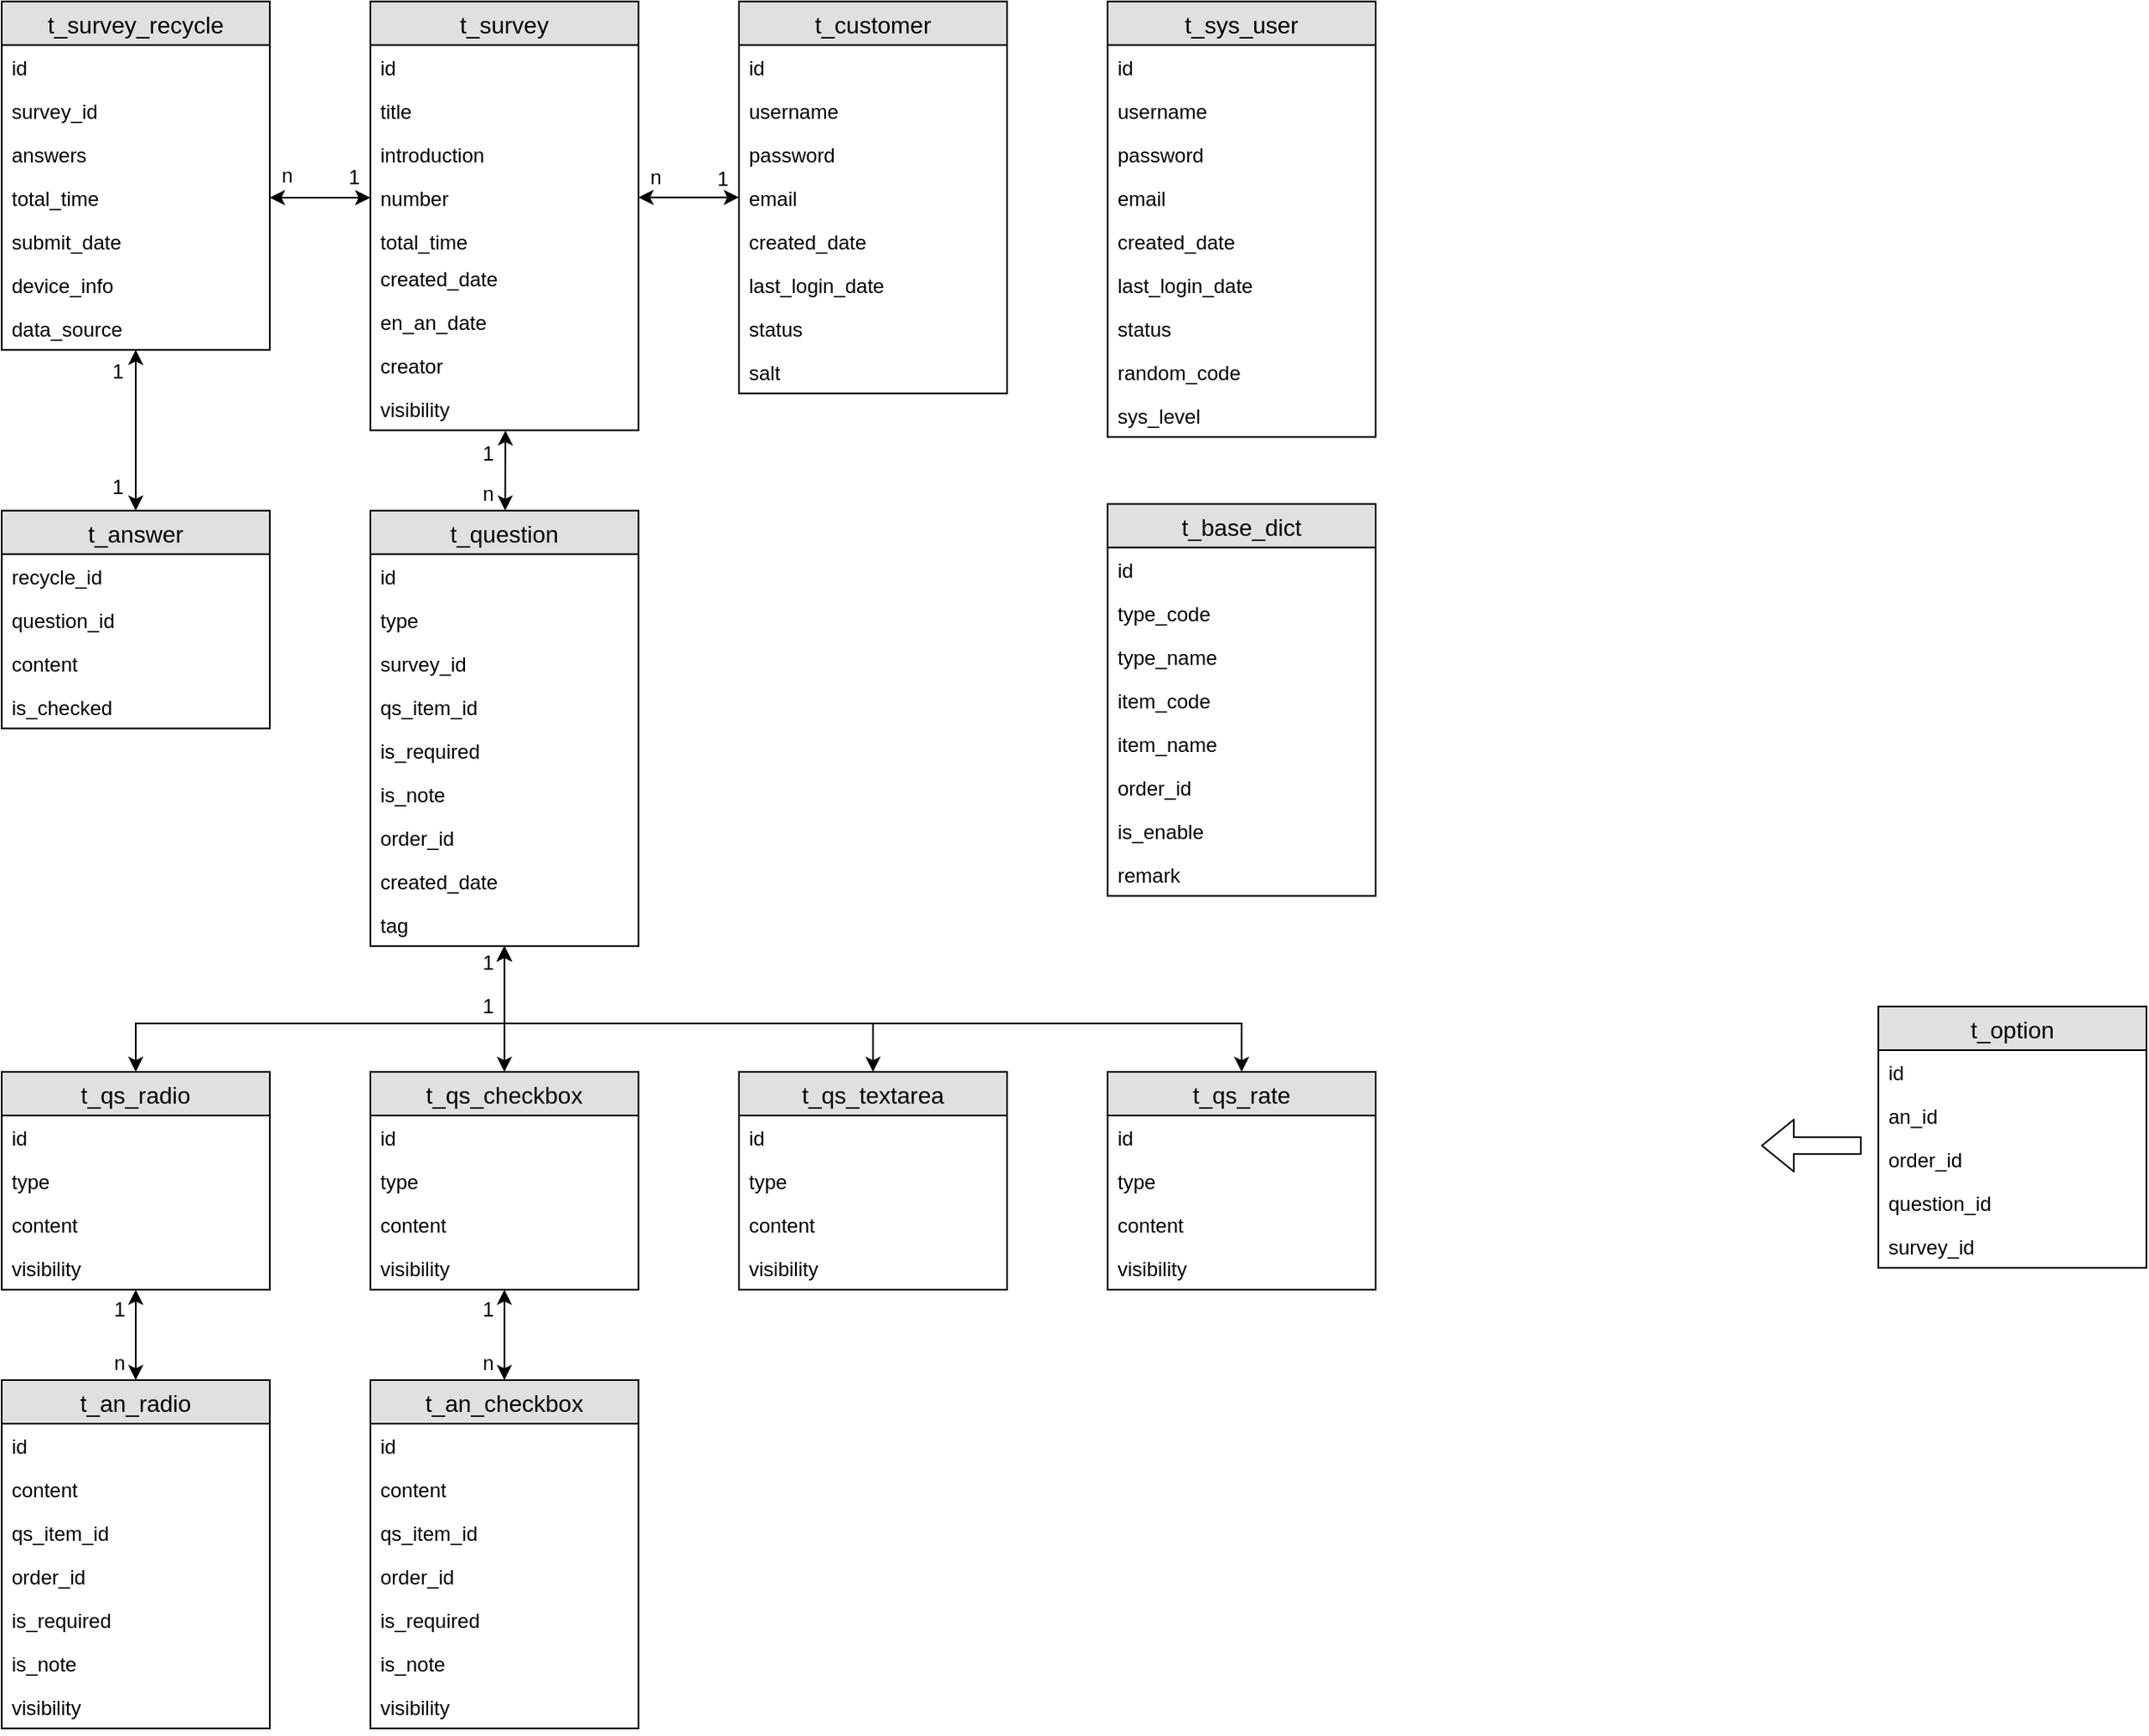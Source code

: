 <mxfile version="12.6.2" type="device"><diagram id="0rWLtjbSL8FNTt7Rvh2m" name="Page-1"><mxGraphModel dx="1730" dy="913" grid="1" gridSize="10" guides="1" tooltips="1" connect="1" arrows="1" fold="1" page="1" pageScale="1" pageWidth="827" pageHeight="1169" math="0" shadow="0"><root><mxCell id="0"/><mxCell id="1" parent="0"/><mxCell id="EdWPZ4gCU2RLRmfFqE2N-202" style="edgeStyle=orthogonalEdgeStyle;rounded=0;orthogonalLoop=1;jettySize=auto;html=1;startArrow=classic;startFill=1;" edge="1" parent="1" source="EdWPZ4gCU2RLRmfFqE2N-94" target="EdWPZ4gCU2RLRmfFqE2N-5"><mxGeometry relative="1" as="geometry"/></mxCell><mxCell id="EdWPZ4gCU2RLRmfFqE2N-1" value="t_survey" style="swimlane;fontStyle=0;childLayout=stackLayout;horizontal=1;startSize=26;fillColor=#e0e0e0;horizontalStack=0;resizeParent=1;resizeParentMax=0;resizeLast=0;collapsible=1;marginBottom=0;swimlaneFillColor=#ffffff;align=center;fontSize=14;" vertex="1" parent="1"><mxGeometry x="300" y="-0.14" width="160" height="256" as="geometry"/></mxCell><mxCell id="EdWPZ4gCU2RLRmfFqE2N-2" value="id" style="text;strokeColor=none;fillColor=none;spacingLeft=4;spacingRight=4;overflow=hidden;rotatable=0;points=[[0,0.5],[1,0.5]];portConstraint=eastwest;fontSize=12;" vertex="1" parent="EdWPZ4gCU2RLRmfFqE2N-1"><mxGeometry y="26" width="160" height="26" as="geometry"/></mxCell><mxCell id="EdWPZ4gCU2RLRmfFqE2N-3" value="title" style="text;strokeColor=none;fillColor=none;spacingLeft=4;spacingRight=4;overflow=hidden;rotatable=0;points=[[0,0.5],[1,0.5]];portConstraint=eastwest;fontSize=12;" vertex="1" parent="EdWPZ4gCU2RLRmfFqE2N-1"><mxGeometry y="52" width="160" height="26" as="geometry"/></mxCell><mxCell id="EdWPZ4gCU2RLRmfFqE2N-4" value="introduction" style="text;strokeColor=none;fillColor=none;spacingLeft=4;spacingRight=4;overflow=hidden;rotatable=0;points=[[0,0.5],[1,0.5]];portConstraint=eastwest;fontSize=12;" vertex="1" parent="EdWPZ4gCU2RLRmfFqE2N-1"><mxGeometry y="78" width="160" height="26" as="geometry"/></mxCell><mxCell id="EdWPZ4gCU2RLRmfFqE2N-5" value="number" style="text;strokeColor=none;fillColor=none;spacingLeft=4;spacingRight=4;overflow=hidden;rotatable=0;points=[[0,0.5],[1,0.5]];portConstraint=eastwest;fontSize=12;" vertex="1" parent="EdWPZ4gCU2RLRmfFqE2N-1"><mxGeometry y="104" width="160" height="26" as="geometry"/></mxCell><mxCell id="EdWPZ4gCU2RLRmfFqE2N-8" value="total_time" style="text;strokeColor=none;fillColor=none;spacingLeft=4;spacingRight=4;overflow=hidden;rotatable=0;points=[[0,0.5],[1,0.5]];portConstraint=eastwest;fontSize=12;" vertex="1" parent="EdWPZ4gCU2RLRmfFqE2N-1"><mxGeometry y="130" width="160" height="22" as="geometry"/></mxCell><mxCell id="EdWPZ4gCU2RLRmfFqE2N-9" value="created_date" style="text;strokeColor=none;fillColor=none;spacingLeft=4;spacingRight=4;overflow=hidden;rotatable=0;points=[[0,0.5],[1,0.5]];portConstraint=eastwest;fontSize=12;" vertex="1" parent="EdWPZ4gCU2RLRmfFqE2N-1"><mxGeometry y="152" width="160" height="26" as="geometry"/></mxCell><mxCell id="EdWPZ4gCU2RLRmfFqE2N-7" value="en_an_date" style="text;strokeColor=none;fillColor=none;spacingLeft=4;spacingRight=4;overflow=hidden;rotatable=0;points=[[0,0.5],[1,0.5]];portConstraint=eastwest;fontSize=12;" vertex="1" parent="EdWPZ4gCU2RLRmfFqE2N-1"><mxGeometry y="178" width="160" height="26" as="geometry"/></mxCell><mxCell id="EdWPZ4gCU2RLRmfFqE2N-88" value="creator" style="text;strokeColor=none;fillColor=none;spacingLeft=4;spacingRight=4;overflow=hidden;rotatable=0;points=[[0,0.5],[1,0.5]];portConstraint=eastwest;fontSize=12;" vertex="1" parent="EdWPZ4gCU2RLRmfFqE2N-1"><mxGeometry y="204" width="160" height="26" as="geometry"/></mxCell><mxCell id="EdWPZ4gCU2RLRmfFqE2N-89" value="visibility" style="text;strokeColor=none;fillColor=none;spacingLeft=4;spacingRight=4;overflow=hidden;rotatable=0;points=[[0,0.5],[1,0.5]];portConstraint=eastwest;fontSize=12;" vertex="1" parent="EdWPZ4gCU2RLRmfFqE2N-1"><mxGeometry y="230" width="160" height="26" as="geometry"/></mxCell><mxCell id="EdWPZ4gCU2RLRmfFqE2N-186" style="edgeStyle=orthogonalEdgeStyle;rounded=0;orthogonalLoop=1;jettySize=auto;html=1;startArrow=classic;startFill=1;" edge="1" parent="1" source="EdWPZ4gCU2RLRmfFqE2N-10" target="EdWPZ4gCU2RLRmfFqE2N-22"><mxGeometry relative="1" as="geometry"/></mxCell><mxCell id="EdWPZ4gCU2RLRmfFqE2N-10" value="t_survey_recycle" style="swimlane;fontStyle=0;childLayout=stackLayout;horizontal=1;startSize=26;fillColor=#e0e0e0;horizontalStack=0;resizeParent=1;resizeParentMax=0;resizeLast=0;collapsible=1;marginBottom=0;swimlaneFillColor=#ffffff;align=center;fontSize=14;" vertex="1" parent="1"><mxGeometry x="80" y="-0.14" width="160" height="208" as="geometry"/></mxCell><mxCell id="EdWPZ4gCU2RLRmfFqE2N-11" value="id" style="text;strokeColor=none;fillColor=none;spacingLeft=4;spacingRight=4;overflow=hidden;rotatable=0;points=[[0,0.5],[1,0.5]];portConstraint=eastwest;fontSize=12;" vertex="1" parent="EdWPZ4gCU2RLRmfFqE2N-10"><mxGeometry y="26" width="160" height="26" as="geometry"/></mxCell><mxCell id="EdWPZ4gCU2RLRmfFqE2N-12" value="survey_id" style="text;strokeColor=none;fillColor=none;spacingLeft=4;spacingRight=4;overflow=hidden;rotatable=0;points=[[0,0.5],[1,0.5]];portConstraint=eastwest;fontSize=12;" vertex="1" parent="EdWPZ4gCU2RLRmfFqE2N-10"><mxGeometry y="52" width="160" height="26" as="geometry"/></mxCell><mxCell id="EdWPZ4gCU2RLRmfFqE2N-13" value="answers" style="text;strokeColor=none;fillColor=none;spacingLeft=4;spacingRight=4;overflow=hidden;rotatable=0;points=[[0,0.5],[1,0.5]];portConstraint=eastwest;fontSize=12;" vertex="1" parent="EdWPZ4gCU2RLRmfFqE2N-10"><mxGeometry y="78" width="160" height="26" as="geometry"/></mxCell><mxCell id="EdWPZ4gCU2RLRmfFqE2N-14" value="total_time" style="text;strokeColor=none;fillColor=none;spacingLeft=4;spacingRight=4;overflow=hidden;rotatable=0;points=[[0,0.5],[1,0.5]];portConstraint=eastwest;fontSize=12;" vertex="1" parent="EdWPZ4gCU2RLRmfFqE2N-10"><mxGeometry y="104" width="160" height="26" as="geometry"/></mxCell><mxCell id="EdWPZ4gCU2RLRmfFqE2N-15" value="submit_date" style="text;strokeColor=none;fillColor=none;spacingLeft=4;spacingRight=4;overflow=hidden;rotatable=0;points=[[0,0.5],[1,0.5]];portConstraint=eastwest;fontSize=12;" vertex="1" parent="EdWPZ4gCU2RLRmfFqE2N-10"><mxGeometry y="130" width="160" height="26" as="geometry"/></mxCell><mxCell id="EdWPZ4gCU2RLRmfFqE2N-17" value="device_info" style="text;strokeColor=none;fillColor=none;spacingLeft=4;spacingRight=4;overflow=hidden;rotatable=0;points=[[0,0.5],[1,0.5]];portConstraint=eastwest;fontSize=12;" vertex="1" parent="EdWPZ4gCU2RLRmfFqE2N-10"><mxGeometry y="156" width="160" height="26" as="geometry"/></mxCell><mxCell id="EdWPZ4gCU2RLRmfFqE2N-16" value="data_source" style="text;strokeColor=none;fillColor=none;spacingLeft=4;spacingRight=4;overflow=hidden;rotatable=0;points=[[0,0.5],[1,0.5]];portConstraint=eastwest;fontSize=12;" vertex="1" parent="EdWPZ4gCU2RLRmfFqE2N-10"><mxGeometry y="182" width="160" height="26" as="geometry"/></mxCell><mxCell id="EdWPZ4gCU2RLRmfFqE2N-203" style="edgeStyle=orthogonalEdgeStyle;rounded=0;orthogonalLoop=1;jettySize=auto;html=1;startArrow=classic;startFill=1;" edge="1" parent="1" source="EdWPZ4gCU2RLRmfFqE2N-18" target="EdWPZ4gCU2RLRmfFqE2N-37"><mxGeometry relative="1" as="geometry"/></mxCell><mxCell id="EdWPZ4gCU2RLRmfFqE2N-204" style="edgeStyle=orthogonalEdgeStyle;rounded=0;orthogonalLoop=1;jettySize=auto;html=1;startArrow=classic;startFill=1;" edge="1" parent="1" source="EdWPZ4gCU2RLRmfFqE2N-18" target="EdWPZ4gCU2RLRmfFqE2N-32"><mxGeometry relative="1" as="geometry"><Array as="points"><mxPoint x="380" y="610"/><mxPoint x="160" y="610"/></Array></mxGeometry></mxCell><mxCell id="EdWPZ4gCU2RLRmfFqE2N-205" style="edgeStyle=orthogonalEdgeStyle;rounded=0;orthogonalLoop=1;jettySize=auto;html=1;startArrow=classic;startFill=1;" edge="1" parent="1" source="EdWPZ4gCU2RLRmfFqE2N-18" target="EdWPZ4gCU2RLRmfFqE2N-48"><mxGeometry relative="1" as="geometry"><Array as="points"><mxPoint x="380" y="610"/><mxPoint x="600" y="610"/></Array></mxGeometry></mxCell><mxCell id="EdWPZ4gCU2RLRmfFqE2N-206" style="edgeStyle=orthogonalEdgeStyle;rounded=0;orthogonalLoop=1;jettySize=auto;html=1;startArrow=classic;startFill=1;" edge="1" parent="1" source="EdWPZ4gCU2RLRmfFqE2N-18" target="EdWPZ4gCU2RLRmfFqE2N-53"><mxGeometry relative="1" as="geometry"><Array as="points"><mxPoint x="380" y="610"/><mxPoint x="820" y="610"/></Array></mxGeometry></mxCell><mxCell id="EdWPZ4gCU2RLRmfFqE2N-18" value="t_question" style="swimlane;fontStyle=0;childLayout=stackLayout;horizontal=1;startSize=26;fillColor=#e0e0e0;horizontalStack=0;resizeParent=1;resizeParentMax=0;resizeLast=0;collapsible=1;marginBottom=0;swimlaneFillColor=#ffffff;align=center;fontSize=14;" vertex="1" parent="1"><mxGeometry x="300" y="303.86" width="160" height="260" as="geometry"/></mxCell><mxCell id="EdWPZ4gCU2RLRmfFqE2N-19" value="id" style="text;strokeColor=none;fillColor=none;spacingLeft=4;spacingRight=4;overflow=hidden;rotatable=0;points=[[0,0.5],[1,0.5]];portConstraint=eastwest;fontSize=12;" vertex="1" parent="EdWPZ4gCU2RLRmfFqE2N-18"><mxGeometry y="26" width="160" height="26" as="geometry"/></mxCell><mxCell id="EdWPZ4gCU2RLRmfFqE2N-20" value="type" style="text;strokeColor=none;fillColor=none;spacingLeft=4;spacingRight=4;overflow=hidden;rotatable=0;points=[[0,0.5],[1,0.5]];portConstraint=eastwest;fontSize=12;" vertex="1" parent="EdWPZ4gCU2RLRmfFqE2N-18"><mxGeometry y="52" width="160" height="26" as="geometry"/></mxCell><mxCell id="EdWPZ4gCU2RLRmfFqE2N-159" value="survey_id" style="text;strokeColor=none;fillColor=none;spacingLeft=4;spacingRight=4;overflow=hidden;rotatable=0;points=[[0,0.5],[1,0.5]];portConstraint=eastwest;fontSize=12;" vertex="1" parent="EdWPZ4gCU2RLRmfFqE2N-18"><mxGeometry y="78" width="160" height="26" as="geometry"/></mxCell><mxCell id="EdWPZ4gCU2RLRmfFqE2N-21" value="qs_item_id" style="text;strokeColor=none;fillColor=none;spacingLeft=4;spacingRight=4;overflow=hidden;rotatable=0;points=[[0,0.5],[1,0.5]];portConstraint=eastwest;fontSize=12;" vertex="1" parent="EdWPZ4gCU2RLRmfFqE2N-18"><mxGeometry y="104" width="160" height="26" as="geometry"/></mxCell><mxCell id="EdWPZ4gCU2RLRmfFqE2N-26" value="is_required" style="text;strokeColor=none;fillColor=none;spacingLeft=4;spacingRight=4;overflow=hidden;rotatable=0;points=[[0,0.5],[1,0.5]];portConstraint=eastwest;fontSize=12;" vertex="1" parent="EdWPZ4gCU2RLRmfFqE2N-18"><mxGeometry y="130" width="160" height="26" as="geometry"/></mxCell><mxCell id="EdWPZ4gCU2RLRmfFqE2N-189" value="is_note" style="text;strokeColor=none;fillColor=none;spacingLeft=4;spacingRight=4;overflow=hidden;rotatable=0;points=[[0,0.5],[1,0.5]];portConstraint=eastwest;fontSize=12;" vertex="1" parent="EdWPZ4gCU2RLRmfFqE2N-18"><mxGeometry y="156" width="160" height="26" as="geometry"/></mxCell><mxCell id="EdWPZ4gCU2RLRmfFqE2N-31" value="order_id" style="text;strokeColor=none;fillColor=none;spacingLeft=4;spacingRight=4;overflow=hidden;rotatable=0;points=[[0,0.5],[1,0.5]];portConstraint=eastwest;fontSize=12;" vertex="1" parent="EdWPZ4gCU2RLRmfFqE2N-18"><mxGeometry y="182" width="160" height="26" as="geometry"/></mxCell><mxCell id="EdWPZ4gCU2RLRmfFqE2N-118" value="created_date" style="text;strokeColor=none;fillColor=none;spacingLeft=4;spacingRight=4;overflow=hidden;rotatable=0;points=[[0,0.5],[1,0.5]];portConstraint=eastwest;fontSize=12;" vertex="1" parent="EdWPZ4gCU2RLRmfFqE2N-18"><mxGeometry y="208" width="160" height="26" as="geometry"/></mxCell><mxCell id="EdWPZ4gCU2RLRmfFqE2N-119" value="tag" style="text;strokeColor=none;fillColor=none;spacingLeft=4;spacingRight=4;overflow=hidden;rotatable=0;points=[[0,0.5],[1,0.5]];portConstraint=eastwest;fontSize=12;" vertex="1" parent="EdWPZ4gCU2RLRmfFqE2N-18"><mxGeometry y="234" width="160" height="26" as="geometry"/></mxCell><mxCell id="EdWPZ4gCU2RLRmfFqE2N-22" value="t_answer" style="swimlane;fontStyle=0;childLayout=stackLayout;horizontal=1;startSize=26;fillColor=#e0e0e0;horizontalStack=0;resizeParent=1;resizeParentMax=0;resizeLast=0;collapsible=1;marginBottom=0;swimlaneFillColor=#ffffff;align=center;fontSize=14;" vertex="1" parent="1"><mxGeometry x="80" y="303.86" width="160" height="130" as="geometry"/></mxCell><mxCell id="EdWPZ4gCU2RLRmfFqE2N-23" value="recycle_id" style="text;strokeColor=none;fillColor=none;spacingLeft=4;spacingRight=4;overflow=hidden;rotatable=0;points=[[0,0.5],[1,0.5]];portConstraint=eastwest;fontSize=12;" vertex="1" parent="EdWPZ4gCU2RLRmfFqE2N-22"><mxGeometry y="26" width="160" height="26" as="geometry"/></mxCell><mxCell id="EdWPZ4gCU2RLRmfFqE2N-24" value="question_id" style="text;strokeColor=none;fillColor=none;spacingLeft=4;spacingRight=4;overflow=hidden;rotatable=0;points=[[0,0.5],[1,0.5]];portConstraint=eastwest;fontSize=12;" vertex="1" parent="EdWPZ4gCU2RLRmfFqE2N-22"><mxGeometry y="52" width="160" height="26" as="geometry"/></mxCell><mxCell id="EdWPZ4gCU2RLRmfFqE2N-25" value="content" style="text;strokeColor=none;fillColor=none;spacingLeft=4;spacingRight=4;overflow=hidden;rotatable=0;points=[[0,0.5],[1,0.5]];portConstraint=eastwest;fontSize=12;" vertex="1" parent="EdWPZ4gCU2RLRmfFqE2N-22"><mxGeometry y="78" width="160" height="26" as="geometry"/></mxCell><mxCell id="EdWPZ4gCU2RLRmfFqE2N-138" value="is_checked" style="text;strokeColor=none;fillColor=none;spacingLeft=4;spacingRight=4;overflow=hidden;rotatable=0;points=[[0,0.5],[1,0.5]];portConstraint=eastwest;fontSize=12;" vertex="1" parent="EdWPZ4gCU2RLRmfFqE2N-22"><mxGeometry y="104" width="160" height="26" as="geometry"/></mxCell><mxCell id="EdWPZ4gCU2RLRmfFqE2N-27" value="t_option" style="swimlane;fontStyle=0;childLayout=stackLayout;horizontal=1;startSize=26;fillColor=#e0e0e0;horizontalStack=0;resizeParent=1;resizeParentMax=0;resizeLast=0;collapsible=1;marginBottom=0;swimlaneFillColor=#ffffff;align=center;fontSize=14;" vertex="1" parent="1"><mxGeometry x="1200" y="600" width="160" height="156" as="geometry"/></mxCell><mxCell id="EdWPZ4gCU2RLRmfFqE2N-28" value="id" style="text;strokeColor=none;fillColor=none;spacingLeft=4;spacingRight=4;overflow=hidden;rotatable=0;points=[[0,0.5],[1,0.5]];portConstraint=eastwest;fontSize=12;" vertex="1" parent="EdWPZ4gCU2RLRmfFqE2N-27"><mxGeometry y="26" width="160" height="26" as="geometry"/></mxCell><mxCell id="EdWPZ4gCU2RLRmfFqE2N-30" value="an_id" style="text;strokeColor=none;fillColor=none;spacingLeft=4;spacingRight=4;overflow=hidden;rotatable=0;points=[[0,0.5],[1,0.5]];portConstraint=eastwest;fontSize=12;" vertex="1" parent="EdWPZ4gCU2RLRmfFqE2N-27"><mxGeometry y="52" width="160" height="26" as="geometry"/></mxCell><mxCell id="EdWPZ4gCU2RLRmfFqE2N-29" value="order_id" style="text;strokeColor=none;fillColor=none;spacingLeft=4;spacingRight=4;overflow=hidden;rotatable=0;points=[[0,0.5],[1,0.5]];portConstraint=eastwest;fontSize=12;" vertex="1" parent="EdWPZ4gCU2RLRmfFqE2N-27"><mxGeometry y="78" width="160" height="26" as="geometry"/></mxCell><mxCell id="EdWPZ4gCU2RLRmfFqE2N-86" value="question_id" style="text;strokeColor=none;fillColor=none;spacingLeft=4;spacingRight=4;overflow=hidden;rotatable=0;points=[[0,0.5],[1,0.5]];portConstraint=eastwest;fontSize=12;" vertex="1" parent="EdWPZ4gCU2RLRmfFqE2N-27"><mxGeometry y="104" width="160" height="26" as="geometry"/></mxCell><mxCell id="EdWPZ4gCU2RLRmfFqE2N-87" value="survey_id" style="text;strokeColor=none;fillColor=none;spacingLeft=4;spacingRight=4;overflow=hidden;rotatable=0;points=[[0,0.5],[1,0.5]];portConstraint=eastwest;fontSize=12;" vertex="1" parent="EdWPZ4gCU2RLRmfFqE2N-27"><mxGeometry y="130" width="160" height="26" as="geometry"/></mxCell><mxCell id="EdWPZ4gCU2RLRmfFqE2N-180" style="edgeStyle=orthogonalEdgeStyle;rounded=0;orthogonalLoop=1;jettySize=auto;html=1;startArrow=classic;startFill=1;" edge="1" parent="1" source="EdWPZ4gCU2RLRmfFqE2N-32" target="EdWPZ4gCU2RLRmfFqE2N-58"><mxGeometry relative="1" as="geometry"/></mxCell><mxCell id="EdWPZ4gCU2RLRmfFqE2N-32" value="t_qs_radio" style="swimlane;fontStyle=0;childLayout=stackLayout;horizontal=1;startSize=26;fillColor=#e0e0e0;horizontalStack=0;resizeParent=1;resizeParentMax=0;resizeLast=0;collapsible=1;marginBottom=0;swimlaneFillColor=#ffffff;align=center;fontSize=14;" vertex="1" parent="1"><mxGeometry x="80" y="639" width="160" height="130" as="geometry"><mxRectangle x="280" y="470" width="100" height="26" as="alternateBounds"/></mxGeometry></mxCell><mxCell id="EdWPZ4gCU2RLRmfFqE2N-33" value="id" style="text;strokeColor=none;fillColor=none;spacingLeft=4;spacingRight=4;overflow=hidden;rotatable=0;points=[[0,0.5],[1,0.5]];portConstraint=eastwest;fontSize=12;" vertex="1" parent="EdWPZ4gCU2RLRmfFqE2N-32"><mxGeometry y="26" width="160" height="26" as="geometry"/></mxCell><mxCell id="EdWPZ4gCU2RLRmfFqE2N-34" value="type" style="text;strokeColor=none;fillColor=none;spacingLeft=4;spacingRight=4;overflow=hidden;rotatable=0;points=[[0,0.5],[1,0.5]];portConstraint=eastwest;fontSize=12;" vertex="1" parent="EdWPZ4gCU2RLRmfFqE2N-32"><mxGeometry y="52" width="160" height="26" as="geometry"/></mxCell><mxCell id="EdWPZ4gCU2RLRmfFqE2N-62" value="content" style="text;strokeColor=none;fillColor=none;spacingLeft=4;spacingRight=4;overflow=hidden;rotatable=0;points=[[0,0.5],[1,0.5]];portConstraint=eastwest;fontSize=12;" vertex="1" parent="EdWPZ4gCU2RLRmfFqE2N-32"><mxGeometry y="78" width="160" height="26" as="geometry"/></mxCell><mxCell id="EdWPZ4gCU2RLRmfFqE2N-161" value="visibility" style="text;strokeColor=none;fillColor=none;spacingLeft=4;spacingRight=4;overflow=hidden;rotatable=0;points=[[0,0.5],[1,0.5]];portConstraint=eastwest;fontSize=12;" vertex="1" parent="EdWPZ4gCU2RLRmfFqE2N-32"><mxGeometry y="104" width="160" height="26" as="geometry"/></mxCell><mxCell id="EdWPZ4gCU2RLRmfFqE2N-181" style="edgeStyle=orthogonalEdgeStyle;rounded=0;orthogonalLoop=1;jettySize=auto;html=1;startArrow=classic;startFill=1;" edge="1" parent="1" source="EdWPZ4gCU2RLRmfFqE2N-37" target="EdWPZ4gCU2RLRmfFqE2N-68"><mxGeometry relative="1" as="geometry"/></mxCell><mxCell id="EdWPZ4gCU2RLRmfFqE2N-37" value="t_qs_checkbox" style="swimlane;fontStyle=0;childLayout=stackLayout;horizontal=1;startSize=26;fillColor=#e0e0e0;horizontalStack=0;resizeParent=1;resizeParentMax=0;resizeLast=0;collapsible=1;marginBottom=0;swimlaneFillColor=#ffffff;align=center;fontSize=14;" vertex="1" parent="1"><mxGeometry x="300" y="639" width="160" height="130" as="geometry"/></mxCell><mxCell id="EdWPZ4gCU2RLRmfFqE2N-38" value="id" style="text;strokeColor=none;fillColor=none;spacingLeft=4;spacingRight=4;overflow=hidden;rotatable=0;points=[[0,0.5],[1,0.5]];portConstraint=eastwest;fontSize=12;" vertex="1" parent="EdWPZ4gCU2RLRmfFqE2N-37"><mxGeometry y="26" width="160" height="26" as="geometry"/></mxCell><mxCell id="EdWPZ4gCU2RLRmfFqE2N-39" value="type" style="text;strokeColor=none;fillColor=none;spacingLeft=4;spacingRight=4;overflow=hidden;rotatable=0;points=[[0,0.5],[1,0.5]];portConstraint=eastwest;fontSize=12;" vertex="1" parent="EdWPZ4gCU2RLRmfFqE2N-37"><mxGeometry y="52" width="160" height="26" as="geometry"/></mxCell><mxCell id="EdWPZ4gCU2RLRmfFqE2N-63" value="content" style="text;strokeColor=none;fillColor=none;spacingLeft=4;spacingRight=4;overflow=hidden;rotatable=0;points=[[0,0.5],[1,0.5]];portConstraint=eastwest;fontSize=12;" vertex="1" parent="EdWPZ4gCU2RLRmfFqE2N-37"><mxGeometry y="78" width="160" height="26" as="geometry"/></mxCell><mxCell id="EdWPZ4gCU2RLRmfFqE2N-166" value="visibility" style="text;strokeColor=none;fillColor=none;spacingLeft=4;spacingRight=4;overflow=hidden;rotatable=0;points=[[0,0.5],[1,0.5]];portConstraint=eastwest;fontSize=12;" vertex="1" parent="EdWPZ4gCU2RLRmfFqE2N-37"><mxGeometry y="104" width="160" height="26" as="geometry"/></mxCell><mxCell id="EdWPZ4gCU2RLRmfFqE2N-48" value="t_qs_textarea" style="swimlane;fontStyle=0;childLayout=stackLayout;horizontal=1;startSize=26;fillColor=#e0e0e0;horizontalStack=0;resizeParent=1;resizeParentMax=0;resizeLast=0;collapsible=1;marginBottom=0;swimlaneFillColor=#ffffff;align=center;fontSize=14;" vertex="1" parent="1"><mxGeometry x="520" y="639" width="160" height="130" as="geometry"/></mxCell><mxCell id="EdWPZ4gCU2RLRmfFqE2N-49" value="id" style="text;strokeColor=none;fillColor=none;spacingLeft=4;spacingRight=4;overflow=hidden;rotatable=0;points=[[0,0.5],[1,0.5]];portConstraint=eastwest;fontSize=12;" vertex="1" parent="EdWPZ4gCU2RLRmfFqE2N-48"><mxGeometry y="26" width="160" height="26" as="geometry"/></mxCell><mxCell id="EdWPZ4gCU2RLRmfFqE2N-50" value="type" style="text;strokeColor=none;fillColor=none;spacingLeft=4;spacingRight=4;overflow=hidden;rotatable=0;points=[[0,0.5],[1,0.5]];portConstraint=eastwest;fontSize=12;" vertex="1" parent="EdWPZ4gCU2RLRmfFqE2N-48"><mxGeometry y="52" width="160" height="26" as="geometry"/></mxCell><mxCell id="EdWPZ4gCU2RLRmfFqE2N-64" value="content" style="text;strokeColor=none;fillColor=none;spacingLeft=4;spacingRight=4;overflow=hidden;rotatable=0;points=[[0,0.5],[1,0.5]];portConstraint=eastwest;fontSize=12;" vertex="1" parent="EdWPZ4gCU2RLRmfFqE2N-48"><mxGeometry y="78" width="160" height="26" as="geometry"/></mxCell><mxCell id="EdWPZ4gCU2RLRmfFqE2N-168" value="visibility" style="text;strokeColor=none;fillColor=none;spacingLeft=4;spacingRight=4;overflow=hidden;rotatable=0;points=[[0,0.5],[1,0.5]];portConstraint=eastwest;fontSize=12;" vertex="1" parent="EdWPZ4gCU2RLRmfFqE2N-48"><mxGeometry y="104" width="160" height="26" as="geometry"/></mxCell><mxCell id="EdWPZ4gCU2RLRmfFqE2N-53" value="t_qs_rate" style="swimlane;fontStyle=0;childLayout=stackLayout;horizontal=1;startSize=26;fillColor=#e0e0e0;horizontalStack=0;resizeParent=1;resizeParentMax=0;resizeLast=0;collapsible=1;marginBottom=0;swimlaneFillColor=#ffffff;align=center;fontSize=14;" vertex="1" parent="1"><mxGeometry x="740" y="639" width="160" height="130" as="geometry"/></mxCell><mxCell id="EdWPZ4gCU2RLRmfFqE2N-54" value="id" style="text;strokeColor=none;fillColor=none;spacingLeft=4;spacingRight=4;overflow=hidden;rotatable=0;points=[[0,0.5],[1,0.5]];portConstraint=eastwest;fontSize=12;" vertex="1" parent="EdWPZ4gCU2RLRmfFqE2N-53"><mxGeometry y="26" width="160" height="26" as="geometry"/></mxCell><mxCell id="EdWPZ4gCU2RLRmfFqE2N-55" value="type" style="text;strokeColor=none;fillColor=none;spacingLeft=4;spacingRight=4;overflow=hidden;rotatable=0;points=[[0,0.5],[1,0.5]];portConstraint=eastwest;fontSize=12;" vertex="1" parent="EdWPZ4gCU2RLRmfFqE2N-53"><mxGeometry y="52" width="160" height="26" as="geometry"/></mxCell><mxCell id="EdWPZ4gCU2RLRmfFqE2N-65" value="content" style="text;strokeColor=none;fillColor=none;spacingLeft=4;spacingRight=4;overflow=hidden;rotatable=0;points=[[0,0.5],[1,0.5]];portConstraint=eastwest;fontSize=12;" vertex="1" parent="EdWPZ4gCU2RLRmfFqE2N-53"><mxGeometry y="78" width="160" height="26" as="geometry"/></mxCell><mxCell id="EdWPZ4gCU2RLRmfFqE2N-170" value="visibility" style="text;strokeColor=none;fillColor=none;spacingLeft=4;spacingRight=4;overflow=hidden;rotatable=0;points=[[0,0.5],[1,0.5]];portConstraint=eastwest;fontSize=12;" vertex="1" parent="EdWPZ4gCU2RLRmfFqE2N-53"><mxGeometry y="104" width="160" height="26" as="geometry"/></mxCell><mxCell id="EdWPZ4gCU2RLRmfFqE2N-58" value="t_an_radio" style="swimlane;fontStyle=0;childLayout=stackLayout;horizontal=1;startSize=26;fillColor=#e0e0e0;horizontalStack=0;resizeParent=1;resizeParentMax=0;resizeLast=0;collapsible=1;marginBottom=0;swimlaneFillColor=#ffffff;align=center;fontSize=14;" vertex="1" parent="1"><mxGeometry x="80" y="823" width="160" height="208" as="geometry"/></mxCell><mxCell id="EdWPZ4gCU2RLRmfFqE2N-59" value="id" style="text;strokeColor=none;fillColor=none;spacingLeft=4;spacingRight=4;overflow=hidden;rotatable=0;points=[[0,0.5],[1,0.5]];portConstraint=eastwest;fontSize=12;" vertex="1" parent="EdWPZ4gCU2RLRmfFqE2N-58"><mxGeometry y="26" width="160" height="26" as="geometry"/></mxCell><mxCell id="EdWPZ4gCU2RLRmfFqE2N-61" value="content" style="text;strokeColor=none;fillColor=none;spacingLeft=4;spacingRight=4;overflow=hidden;rotatable=0;points=[[0,0.5],[1,0.5]];portConstraint=eastwest;fontSize=12;" vertex="1" parent="EdWPZ4gCU2RLRmfFqE2N-58"><mxGeometry y="52" width="160" height="26" as="geometry"/></mxCell><mxCell id="EdWPZ4gCU2RLRmfFqE2N-67" value="qs_item_id" style="text;strokeColor=none;fillColor=none;spacingLeft=4;spacingRight=4;overflow=hidden;rotatable=0;points=[[0,0.5],[1,0.5]];portConstraint=eastwest;fontSize=12;" vertex="1" parent="EdWPZ4gCU2RLRmfFqE2N-58"><mxGeometry y="78" width="160" height="26" as="geometry"/></mxCell><mxCell id="EdWPZ4gCU2RLRmfFqE2N-124" value="order_id" style="text;strokeColor=none;fillColor=none;spacingLeft=4;spacingRight=4;overflow=hidden;rotatable=0;points=[[0,0.5],[1,0.5]];portConstraint=eastwest;fontSize=12;" vertex="1" parent="EdWPZ4gCU2RLRmfFqE2N-58"><mxGeometry y="104" width="160" height="26" as="geometry"/></mxCell><mxCell id="EdWPZ4gCU2RLRmfFqE2N-171" value="is_required" style="text;strokeColor=none;fillColor=none;spacingLeft=4;spacingRight=4;overflow=hidden;rotatable=0;points=[[0,0.5],[1,0.5]];portConstraint=eastwest;fontSize=12;" vertex="1" parent="EdWPZ4gCU2RLRmfFqE2N-58"><mxGeometry y="130" width="160" height="26" as="geometry"/></mxCell><mxCell id="EdWPZ4gCU2RLRmfFqE2N-172" value="is_note" style="text;strokeColor=none;fillColor=none;spacingLeft=4;spacingRight=4;overflow=hidden;rotatable=0;points=[[0,0.5],[1,0.5]];portConstraint=eastwest;fontSize=12;" vertex="1" parent="EdWPZ4gCU2RLRmfFqE2N-58"><mxGeometry y="156" width="160" height="26" as="geometry"/></mxCell><mxCell id="EdWPZ4gCU2RLRmfFqE2N-173" value="visibility" style="text;strokeColor=none;fillColor=none;spacingLeft=4;spacingRight=4;overflow=hidden;rotatable=0;points=[[0,0.5],[1,0.5]];portConstraint=eastwest;fontSize=12;" vertex="1" parent="EdWPZ4gCU2RLRmfFqE2N-58"><mxGeometry y="182" width="160" height="26" as="geometry"/></mxCell><mxCell id="EdWPZ4gCU2RLRmfFqE2N-68" value="t_an_checkbox" style="swimlane;fontStyle=0;childLayout=stackLayout;horizontal=1;startSize=26;fillColor=#e0e0e0;horizontalStack=0;resizeParent=1;resizeParentMax=0;resizeLast=0;collapsible=1;marginBottom=0;swimlaneFillColor=#ffffff;align=center;fontSize=14;" vertex="1" parent="1"><mxGeometry x="300" y="823" width="160" height="208" as="geometry"/></mxCell><mxCell id="EdWPZ4gCU2RLRmfFqE2N-69" value="id" style="text;strokeColor=none;fillColor=none;spacingLeft=4;spacingRight=4;overflow=hidden;rotatable=0;points=[[0,0.5],[1,0.5]];portConstraint=eastwest;fontSize=12;" vertex="1" parent="EdWPZ4gCU2RLRmfFqE2N-68"><mxGeometry y="26" width="160" height="26" as="geometry"/></mxCell><mxCell id="EdWPZ4gCU2RLRmfFqE2N-71" value="content" style="text;strokeColor=none;fillColor=none;spacingLeft=4;spacingRight=4;overflow=hidden;rotatable=0;points=[[0,0.5],[1,0.5]];portConstraint=eastwest;fontSize=12;" vertex="1" parent="EdWPZ4gCU2RLRmfFqE2N-68"><mxGeometry y="52" width="160" height="26" as="geometry"/></mxCell><mxCell id="EdWPZ4gCU2RLRmfFqE2N-72" value="qs_item_id" style="text;strokeColor=none;fillColor=none;spacingLeft=4;spacingRight=4;overflow=hidden;rotatable=0;points=[[0,0.5],[1,0.5]];portConstraint=eastwest;fontSize=12;" vertex="1" parent="EdWPZ4gCU2RLRmfFqE2N-68"><mxGeometry y="78" width="160" height="26" as="geometry"/></mxCell><mxCell id="EdWPZ4gCU2RLRmfFqE2N-125" value="order_id" style="text;strokeColor=none;fillColor=none;spacingLeft=4;spacingRight=4;overflow=hidden;rotatable=0;points=[[0,0.5],[1,0.5]];portConstraint=eastwest;fontSize=12;" vertex="1" parent="EdWPZ4gCU2RLRmfFqE2N-68"><mxGeometry y="104" width="160" height="26" as="geometry"/></mxCell><mxCell id="EdWPZ4gCU2RLRmfFqE2N-177" value="is_required" style="text;strokeColor=none;fillColor=none;spacingLeft=4;spacingRight=4;overflow=hidden;rotatable=0;points=[[0,0.5],[1,0.5]];portConstraint=eastwest;fontSize=12;" vertex="1" parent="EdWPZ4gCU2RLRmfFqE2N-68"><mxGeometry y="130" width="160" height="26" as="geometry"/></mxCell><mxCell id="EdWPZ4gCU2RLRmfFqE2N-178" value="is_note" style="text;strokeColor=none;fillColor=none;spacingLeft=4;spacingRight=4;overflow=hidden;rotatable=0;points=[[0,0.5],[1,0.5]];portConstraint=eastwest;fontSize=12;" vertex="1" parent="EdWPZ4gCU2RLRmfFqE2N-68"><mxGeometry y="156" width="160" height="26" as="geometry"/></mxCell><mxCell id="EdWPZ4gCU2RLRmfFqE2N-179" value="visibility" style="text;strokeColor=none;fillColor=none;spacingLeft=4;spacingRight=4;overflow=hidden;rotatable=0;points=[[0,0.5],[1,0.5]];portConstraint=eastwest;fontSize=12;" vertex="1" parent="EdWPZ4gCU2RLRmfFqE2N-68"><mxGeometry y="182" width="160" height="26" as="geometry"/></mxCell><mxCell id="EdWPZ4gCU2RLRmfFqE2N-94" value="t_customer" style="swimlane;fontStyle=0;childLayout=stackLayout;horizontal=1;startSize=26;fillColor=#e0e0e0;horizontalStack=0;resizeParent=1;resizeParentMax=0;resizeLast=0;collapsible=1;marginBottom=0;swimlaneFillColor=#ffffff;align=center;fontSize=14;" vertex="1" parent="1"><mxGeometry x="520" y="-0.14" width="160" height="234" as="geometry"/></mxCell><mxCell id="EdWPZ4gCU2RLRmfFqE2N-95" value="id" style="text;strokeColor=none;fillColor=none;spacingLeft=4;spacingRight=4;overflow=hidden;rotatable=0;points=[[0,0.5],[1,0.5]];portConstraint=eastwest;fontSize=12;" vertex="1" parent="EdWPZ4gCU2RLRmfFqE2N-94"><mxGeometry y="26" width="160" height="26" as="geometry"/></mxCell><mxCell id="EdWPZ4gCU2RLRmfFqE2N-96" value="username" style="text;strokeColor=none;fillColor=none;spacingLeft=4;spacingRight=4;overflow=hidden;rotatable=0;points=[[0,0.5],[1,0.5]];portConstraint=eastwest;fontSize=12;" vertex="1" parent="EdWPZ4gCU2RLRmfFqE2N-94"><mxGeometry y="52" width="160" height="26" as="geometry"/></mxCell><mxCell id="EdWPZ4gCU2RLRmfFqE2N-97" value="password" style="text;strokeColor=none;fillColor=none;spacingLeft=4;spacingRight=4;overflow=hidden;rotatable=0;points=[[0,0.5],[1,0.5]];portConstraint=eastwest;fontSize=12;" vertex="1" parent="EdWPZ4gCU2RLRmfFqE2N-94"><mxGeometry y="78" width="160" height="26" as="geometry"/></mxCell><mxCell id="EdWPZ4gCU2RLRmfFqE2N-98" value="email" style="text;strokeColor=none;fillColor=none;spacingLeft=4;spacingRight=4;overflow=hidden;rotatable=0;points=[[0,0.5],[1,0.5]];portConstraint=eastwest;fontSize=12;" vertex="1" parent="EdWPZ4gCU2RLRmfFqE2N-94"><mxGeometry y="104" width="160" height="26" as="geometry"/></mxCell><mxCell id="EdWPZ4gCU2RLRmfFqE2N-99" value="created_date" style="text;strokeColor=none;fillColor=none;spacingLeft=4;spacingRight=4;overflow=hidden;rotatable=0;points=[[0,0.5],[1,0.5]];portConstraint=eastwest;fontSize=12;" vertex="1" parent="EdWPZ4gCU2RLRmfFqE2N-94"><mxGeometry y="130" width="160" height="26" as="geometry"/></mxCell><mxCell id="EdWPZ4gCU2RLRmfFqE2N-100" value="last_login_date" style="text;strokeColor=none;fillColor=none;spacingLeft=4;spacingRight=4;overflow=hidden;rotatable=0;points=[[0,0.5],[1,0.5]];portConstraint=eastwest;fontSize=12;" vertex="1" parent="EdWPZ4gCU2RLRmfFqE2N-94"><mxGeometry y="156" width="160" height="26" as="geometry"/></mxCell><mxCell id="EdWPZ4gCU2RLRmfFqE2N-101" value="status" style="text;strokeColor=none;fillColor=none;spacingLeft=4;spacingRight=4;overflow=hidden;rotatable=0;points=[[0,0.5],[1,0.5]];portConstraint=eastwest;fontSize=12;" vertex="1" parent="EdWPZ4gCU2RLRmfFqE2N-94"><mxGeometry y="182" width="160" height="26" as="geometry"/></mxCell><mxCell id="EdWPZ4gCU2RLRmfFqE2N-102" value="salt" style="text;strokeColor=none;fillColor=none;spacingLeft=4;spacingRight=4;overflow=hidden;rotatable=0;points=[[0,0.5],[1,0.5]];portConstraint=eastwest;fontSize=12;" vertex="1" parent="EdWPZ4gCU2RLRmfFqE2N-94"><mxGeometry y="208" width="160" height="26" as="geometry"/></mxCell><mxCell id="EdWPZ4gCU2RLRmfFqE2N-106" value="t_sys_user" style="swimlane;fontStyle=0;childLayout=stackLayout;horizontal=1;startSize=26;fillColor=#e0e0e0;horizontalStack=0;resizeParent=1;resizeParentMax=0;resizeLast=0;collapsible=1;marginBottom=0;swimlaneFillColor=#ffffff;align=center;fontSize=14;" vertex="1" parent="1"><mxGeometry x="740" y="-0.14" width="160" height="260" as="geometry"/></mxCell><mxCell id="EdWPZ4gCU2RLRmfFqE2N-107" value="id" style="text;strokeColor=none;fillColor=none;spacingLeft=4;spacingRight=4;overflow=hidden;rotatable=0;points=[[0,0.5],[1,0.5]];portConstraint=eastwest;fontSize=12;" vertex="1" parent="EdWPZ4gCU2RLRmfFqE2N-106"><mxGeometry y="26" width="160" height="26" as="geometry"/></mxCell><mxCell id="EdWPZ4gCU2RLRmfFqE2N-108" value="username" style="text;strokeColor=none;fillColor=none;spacingLeft=4;spacingRight=4;overflow=hidden;rotatable=0;points=[[0,0.5],[1,0.5]];portConstraint=eastwest;fontSize=12;" vertex="1" parent="EdWPZ4gCU2RLRmfFqE2N-106"><mxGeometry y="52" width="160" height="26" as="geometry"/></mxCell><mxCell id="EdWPZ4gCU2RLRmfFqE2N-109" value="password" style="text;strokeColor=none;fillColor=none;spacingLeft=4;spacingRight=4;overflow=hidden;rotatable=0;points=[[0,0.5],[1,0.5]];portConstraint=eastwest;fontSize=12;" vertex="1" parent="EdWPZ4gCU2RLRmfFqE2N-106"><mxGeometry y="78" width="160" height="26" as="geometry"/></mxCell><mxCell id="EdWPZ4gCU2RLRmfFqE2N-110" value="email" style="text;strokeColor=none;fillColor=none;spacingLeft=4;spacingRight=4;overflow=hidden;rotatable=0;points=[[0,0.5],[1,0.5]];portConstraint=eastwest;fontSize=12;" vertex="1" parent="EdWPZ4gCU2RLRmfFqE2N-106"><mxGeometry y="104" width="160" height="26" as="geometry"/></mxCell><mxCell id="EdWPZ4gCU2RLRmfFqE2N-111" value="created_date" style="text;strokeColor=none;fillColor=none;spacingLeft=4;spacingRight=4;overflow=hidden;rotatable=0;points=[[0,0.5],[1,0.5]];portConstraint=eastwest;fontSize=12;" vertex="1" parent="EdWPZ4gCU2RLRmfFqE2N-106"><mxGeometry y="130" width="160" height="26" as="geometry"/></mxCell><mxCell id="EdWPZ4gCU2RLRmfFqE2N-112" value="last_login_date" style="text;strokeColor=none;fillColor=none;spacingLeft=4;spacingRight=4;overflow=hidden;rotatable=0;points=[[0,0.5],[1,0.5]];portConstraint=eastwest;fontSize=12;" vertex="1" parent="EdWPZ4gCU2RLRmfFqE2N-106"><mxGeometry y="156" width="160" height="26" as="geometry"/></mxCell><mxCell id="EdWPZ4gCU2RLRmfFqE2N-113" value="status" style="text;strokeColor=none;fillColor=none;spacingLeft=4;spacingRight=4;overflow=hidden;rotatable=0;points=[[0,0.5],[1,0.5]];portConstraint=eastwest;fontSize=12;" vertex="1" parent="EdWPZ4gCU2RLRmfFqE2N-106"><mxGeometry y="182" width="160" height="26" as="geometry"/></mxCell><mxCell id="EdWPZ4gCU2RLRmfFqE2N-114" value="random_code" style="text;strokeColor=none;fillColor=none;spacingLeft=4;spacingRight=4;overflow=hidden;rotatable=0;points=[[0,0.5],[1,0.5]];portConstraint=eastwest;fontSize=12;" vertex="1" parent="EdWPZ4gCU2RLRmfFqE2N-106"><mxGeometry y="208" width="160" height="26" as="geometry"/></mxCell><mxCell id="EdWPZ4gCU2RLRmfFqE2N-115" value="sys_level" style="text;strokeColor=none;fillColor=none;spacingLeft=4;spacingRight=4;overflow=hidden;rotatable=0;points=[[0,0.5],[1,0.5]];portConstraint=eastwest;fontSize=12;" vertex="1" parent="EdWPZ4gCU2RLRmfFqE2N-106"><mxGeometry y="234" width="160" height="26" as="geometry"/></mxCell><mxCell id="EdWPZ4gCU2RLRmfFqE2N-129" value="t_base_dict" style="swimlane;fontStyle=0;childLayout=stackLayout;horizontal=1;startSize=26;fillColor=#e0e0e0;horizontalStack=0;resizeParent=1;resizeParentMax=0;resizeLast=0;collapsible=1;marginBottom=0;swimlaneFillColor=#ffffff;align=center;fontSize=14;" vertex="1" parent="1"><mxGeometry x="740" y="299.86" width="160" height="234" as="geometry"/></mxCell><mxCell id="EdWPZ4gCU2RLRmfFqE2N-130" value="id" style="text;strokeColor=none;fillColor=none;spacingLeft=4;spacingRight=4;overflow=hidden;rotatable=0;points=[[0,0.5],[1,0.5]];portConstraint=eastwest;fontSize=12;" vertex="1" parent="EdWPZ4gCU2RLRmfFqE2N-129"><mxGeometry y="26" width="160" height="26" as="geometry"/></mxCell><mxCell id="EdWPZ4gCU2RLRmfFqE2N-131" value="type_code" style="text;strokeColor=none;fillColor=none;spacingLeft=4;spacingRight=4;overflow=hidden;rotatable=0;points=[[0,0.5],[1,0.5]];portConstraint=eastwest;fontSize=12;" vertex="1" parent="EdWPZ4gCU2RLRmfFqE2N-129"><mxGeometry y="52" width="160" height="26" as="geometry"/></mxCell><mxCell id="EdWPZ4gCU2RLRmfFqE2N-132" value="type_name" style="text;strokeColor=none;fillColor=none;spacingLeft=4;spacingRight=4;overflow=hidden;rotatable=0;points=[[0,0.5],[1,0.5]];portConstraint=eastwest;fontSize=12;" vertex="1" parent="EdWPZ4gCU2RLRmfFqE2N-129"><mxGeometry y="78" width="160" height="26" as="geometry"/></mxCell><mxCell id="EdWPZ4gCU2RLRmfFqE2N-133" value="item_code" style="text;strokeColor=none;fillColor=none;spacingLeft=4;spacingRight=4;overflow=hidden;rotatable=0;points=[[0,0.5],[1,0.5]];portConstraint=eastwest;fontSize=12;" vertex="1" parent="EdWPZ4gCU2RLRmfFqE2N-129"><mxGeometry y="104" width="160" height="26" as="geometry"/></mxCell><mxCell id="EdWPZ4gCU2RLRmfFqE2N-134" value="item_name" style="text;strokeColor=none;fillColor=none;spacingLeft=4;spacingRight=4;overflow=hidden;rotatable=0;points=[[0,0.5],[1,0.5]];portConstraint=eastwest;fontSize=12;" vertex="1" parent="EdWPZ4gCU2RLRmfFqE2N-129"><mxGeometry y="130" width="160" height="26" as="geometry"/></mxCell><mxCell id="EdWPZ4gCU2RLRmfFqE2N-135" value="order_id" style="text;strokeColor=none;fillColor=none;spacingLeft=4;spacingRight=4;overflow=hidden;rotatable=0;points=[[0,0.5],[1,0.5]];portConstraint=eastwest;fontSize=12;" vertex="1" parent="EdWPZ4gCU2RLRmfFqE2N-129"><mxGeometry y="156" width="160" height="26" as="geometry"/></mxCell><mxCell id="EdWPZ4gCU2RLRmfFqE2N-136" value="is_enable" style="text;strokeColor=none;fillColor=none;spacingLeft=4;spacingRight=4;overflow=hidden;rotatable=0;points=[[0,0.5],[1,0.5]];portConstraint=eastwest;fontSize=12;" vertex="1" parent="EdWPZ4gCU2RLRmfFqE2N-129"><mxGeometry y="182" width="160" height="26" as="geometry"/></mxCell><mxCell id="EdWPZ4gCU2RLRmfFqE2N-137" value="remark" style="text;strokeColor=none;fillColor=none;spacingLeft=4;spacingRight=4;overflow=hidden;rotatable=0;points=[[0,0.5],[1,0.5]];portConstraint=eastwest;fontSize=12;" vertex="1" parent="EdWPZ4gCU2RLRmfFqE2N-129"><mxGeometry y="208" width="160" height="26" as="geometry"/></mxCell><mxCell id="EdWPZ4gCU2RLRmfFqE2N-139" value="" style="shape=flexArrow;endArrow=classic;html=1;" edge="1" parent="1"><mxGeometry width="50" height="50" relative="1" as="geometry"><mxPoint x="1190" y="683" as="sourcePoint"/><mxPoint x="1130" y="683" as="targetPoint"/></mxGeometry></mxCell><mxCell id="EdWPZ4gCU2RLRmfFqE2N-143" value="" style="endArrow=classic;startArrow=classic;html=1;" edge="1" parent="1"><mxGeometry width="50" height="50" relative="1" as="geometry"><mxPoint x="300" y="117" as="sourcePoint"/><mxPoint x="240" y="117" as="targetPoint"/></mxGeometry></mxCell><mxCell id="EdWPZ4gCU2RLRmfFqE2N-145" value="1" style="text;html=1;align=center;verticalAlign=middle;resizable=0;points=[];autosize=1;" vertex="1" parent="1"><mxGeometry x="280" y="94.86" width="20" height="20" as="geometry"/></mxCell><mxCell id="EdWPZ4gCU2RLRmfFqE2N-146" value="n" style="text;html=1;align=center;verticalAlign=middle;resizable=0;points=[];autosize=1;" vertex="1" parent="1"><mxGeometry x="240" y="93.86" width="20" height="20" as="geometry"/></mxCell><mxCell id="EdWPZ4gCU2RLRmfFqE2N-147" value="" style="endArrow=classic;startArrow=classic;html=1;entryX=0.504;entryY=1.004;entryDx=0;entryDy=0;entryPerimeter=0;" edge="1" parent="1" source="EdWPZ4gCU2RLRmfFqE2N-18" target="EdWPZ4gCU2RLRmfFqE2N-89"><mxGeometry width="50" height="50" relative="1" as="geometry"><mxPoint x="230" y="340.15" as="sourcePoint"/><mxPoint x="280" y="290.15" as="targetPoint"/></mxGeometry></mxCell><mxCell id="EdWPZ4gCU2RLRmfFqE2N-148" value="1" style="text;html=1;align=center;verticalAlign=middle;resizable=0;points=[];autosize=1;" vertex="1" parent="1"><mxGeometry x="360" y="259.86" width="20" height="20" as="geometry"/></mxCell><mxCell id="EdWPZ4gCU2RLRmfFqE2N-149" value="n" style="text;html=1;align=center;verticalAlign=middle;resizable=0;points=[];autosize=1;" vertex="1" parent="1"><mxGeometry x="360" y="283.86" width="20" height="20" as="geometry"/></mxCell><mxCell id="EdWPZ4gCU2RLRmfFqE2N-157" value="1" style="text;html=1;align=center;verticalAlign=middle;resizable=0;points=[];autosize=1;" vertex="1" parent="1"><mxGeometry x="360" y="563.86" width="20" height="20" as="geometry"/></mxCell><mxCell id="EdWPZ4gCU2RLRmfFqE2N-158" value="1" style="text;html=1;align=center;verticalAlign=middle;resizable=0;points=[];autosize=1;" vertex="1" parent="1"><mxGeometry x="360" y="590" width="20" height="20" as="geometry"/></mxCell><mxCell id="EdWPZ4gCU2RLRmfFqE2N-182" value="1" style="text;html=1;align=center;verticalAlign=middle;resizable=0;points=[];autosize=1;" vertex="1" parent="1"><mxGeometry x="140" y="771" width="20" height="20" as="geometry"/></mxCell><mxCell id="EdWPZ4gCU2RLRmfFqE2N-184" value="1" style="text;html=1;align=center;verticalAlign=middle;resizable=0;points=[];autosize=1;" vertex="1" parent="1"><mxGeometry x="360" y="771" width="20" height="20" as="geometry"/></mxCell><mxCell id="EdWPZ4gCU2RLRmfFqE2N-187" value="1" style="text;html=1;align=center;verticalAlign=middle;resizable=0;points=[];autosize=1;" vertex="1" parent="1"><mxGeometry x="139" y="210.86" width="20" height="20" as="geometry"/></mxCell><mxCell id="EdWPZ4gCU2RLRmfFqE2N-188" value="1" style="text;html=1;align=center;verticalAlign=middle;resizable=0;points=[];autosize=1;" vertex="1" parent="1"><mxGeometry x="139" y="279.86" width="20" height="20" as="geometry"/></mxCell><mxCell id="EdWPZ4gCU2RLRmfFqE2N-185" value="n" style="text;html=1;align=center;verticalAlign=middle;resizable=0;points=[];autosize=1;" vertex="1" parent="1"><mxGeometry x="360" y="803" width="20" height="20" as="geometry"/></mxCell><mxCell id="EdWPZ4gCU2RLRmfFqE2N-183" value="n" style="text;html=1;align=center;verticalAlign=middle;resizable=0;points=[];autosize=1;" vertex="1" parent="1"><mxGeometry x="140" y="803" width="20" height="20" as="geometry"/></mxCell><mxCell id="EdWPZ4gCU2RLRmfFqE2N-200" value="1" style="text;html=1;align=center;verticalAlign=middle;resizable=0;points=[];autosize=1;" vertex="1" parent="1"><mxGeometry x="500" y="95.86" width="20" height="20" as="geometry"/></mxCell><mxCell id="EdWPZ4gCU2RLRmfFqE2N-201" value="n" style="text;html=1;align=center;verticalAlign=middle;resizable=0;points=[];autosize=1;" vertex="1" parent="1"><mxGeometry x="460" y="94.86" width="20" height="20" as="geometry"/></mxCell></root></mxGraphModel></diagram></mxfile>